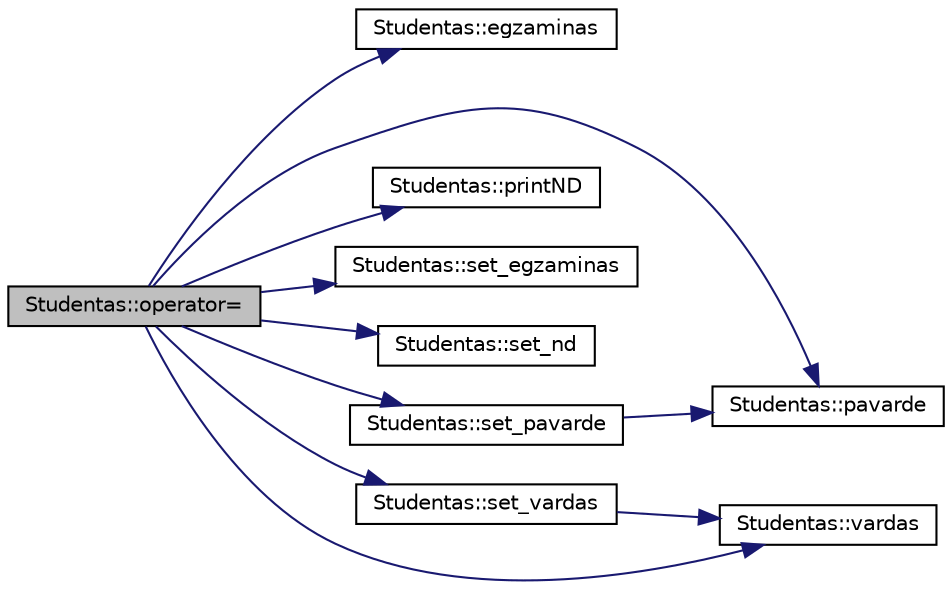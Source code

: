 digraph "Studentas::operator="
{
 // LATEX_PDF_SIZE
  edge [fontname="Helvetica",fontsize="10",labelfontname="Helvetica",labelfontsize="10"];
  node [fontname="Helvetica",fontsize="10",shape=record];
  rankdir="LR";
  Node1 [label="Studentas::operator=",height=0.2,width=0.4,color="black", fillcolor="grey75", style="filled", fontcolor="black",tooltip=" "];
  Node1 -> Node2 [color="midnightblue",fontsize="10",style="solid",fontname="Helvetica"];
  Node2 [label="Studentas::egzaminas",height=0.2,width=0.4,color="black", fillcolor="white", style="filled",URL="$class_studentas.html#a567eb5e615bcd80fb2cb5e2ae7bdbfe1",tooltip=" "];
  Node1 -> Node3 [color="midnightblue",fontsize="10",style="solid",fontname="Helvetica"];
  Node3 [label="Studentas::pavarde",height=0.2,width=0.4,color="black", fillcolor="white", style="filled",URL="$class_studentas.html#af80936870cf0e4d66ae5cab31461e8ec",tooltip=" "];
  Node1 -> Node4 [color="midnightblue",fontsize="10",style="solid",fontname="Helvetica"];
  Node4 [label="Studentas::printND",height=0.2,width=0.4,color="black", fillcolor="white", style="filled",URL="$class_studentas.html#acf97a0a1d67e96d7c8b4194e5f2f4648",tooltip=" "];
  Node1 -> Node5 [color="midnightblue",fontsize="10",style="solid",fontname="Helvetica"];
  Node5 [label="Studentas::set_egzaminas",height=0.2,width=0.4,color="black", fillcolor="white", style="filled",URL="$class_studentas.html#a5b7d48a559b80d2f6aae027646798e11",tooltip=" "];
  Node1 -> Node6 [color="midnightblue",fontsize="10",style="solid",fontname="Helvetica"];
  Node6 [label="Studentas::set_nd",height=0.2,width=0.4,color="black", fillcolor="white", style="filled",URL="$class_studentas.html#a5c9b81a14a2680fc0c6c744584b6372f",tooltip=" "];
  Node1 -> Node7 [color="midnightblue",fontsize="10",style="solid",fontname="Helvetica"];
  Node7 [label="Studentas::set_pavarde",height=0.2,width=0.4,color="black", fillcolor="white", style="filled",URL="$class_studentas.html#aa0639e3fd4e99db2a3ef1fb7bf51d49e",tooltip=" "];
  Node7 -> Node3 [color="midnightblue",fontsize="10",style="solid",fontname="Helvetica"];
  Node1 -> Node8 [color="midnightblue",fontsize="10",style="solid",fontname="Helvetica"];
  Node8 [label="Studentas::set_vardas",height=0.2,width=0.4,color="black", fillcolor="white", style="filled",URL="$class_studentas.html#af2c7d2fe132be342d78c36d85e286461",tooltip=" "];
  Node8 -> Node9 [color="midnightblue",fontsize="10",style="solid",fontname="Helvetica"];
  Node9 [label="Studentas::vardas",height=0.2,width=0.4,color="black", fillcolor="white", style="filled",URL="$class_studentas.html#a000a73298cd723400eeea22427bd437b",tooltip=" "];
  Node1 -> Node9 [color="midnightblue",fontsize="10",style="solid",fontname="Helvetica"];
}
